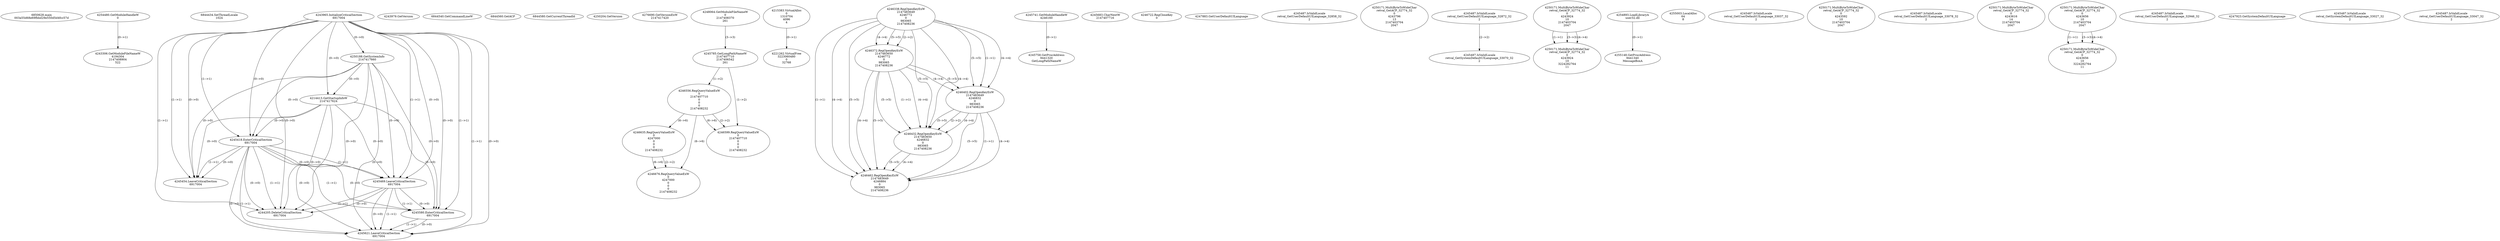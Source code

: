 // Global SCDG with merge call
digraph {
	0 [label="6850628.main
003a55d68e69fbbd29e550d5d4fcc57d"]
	1 [label="4254480.GetModuleHandleW
0"]
	2 [label="6844434.SetThreadLocale
1024"]
	3 [label="4243965.InitializeCriticalSection
6917004"]
	4 [label="4243979.GetVersion
"]
	5 [label="4250188.GetSystemInfo
2147417660"]
	3 -> 5 [label="(0-->0)"]
	6 [label="6844540.GetCommandLineW
"]
	7 [label="4214413.GetStartupInfoW
2147417624"]
	3 -> 7 [label="(0-->0)"]
	5 -> 7 [label="(0-->0)"]
	8 [label="6844560.GetACP
"]
	9 [label="6844580.GetCurrentThreadId
"]
	10 [label="4250204.GetVersion
"]
	11 [label="4276690.GetVersionExW
2147417420"]
	12 [label="4243306.GetModuleFileNameW
4194304
2147408904
522"]
	1 -> 12 [label="(0-->1)"]
	13 [label="4248064.GetModuleFileNameW
0
2147408370
261"]
	14 [label="4215383.VirtualAlloc
0
1310704
4096
4"]
	15 [label="4246338.RegOpenKeyExW
2147483649
4246772
0
983065
2147408236"]
	16 [label="4245741.GetModuleHandleW
4246160"]
	17 [label="4245758.GetProcAddress
9441320
GetLongPathNameW"]
	16 -> 17 [label="(0-->1)"]
	18 [label="4245785.GetLongPathNameW
2147407710
2147406542
261"]
	13 -> 18 [label="(3-->3)"]
	19 [label="4245683.CharNextW
2147407716"]
	20 [label="4246556.RegQueryValueExW
0
2147407710
0
0
0
2147408232"]
	18 -> 20 [label="(1-->2)"]
	21 [label="4246599.RegQueryValueExW
0
2147407710
0
0
0
2147408232"]
	18 -> 21 [label="(1-->2)"]
	20 -> 21 [label="(2-->2)"]
	20 -> 21 [label="(6-->6)"]
	22 [label="4246722.RegCloseKey
0"]
	23 [label="4247883.GetUserDefaultUILanguage
"]
	24 [label="4245418.EnterCriticalSection
6917004"]
	3 -> 24 [label="(1-->1)"]
	3 -> 24 [label="(0-->0)"]
	5 -> 24 [label="(0-->0)"]
	7 -> 24 [label="(0-->0)"]
	25 [label="4245469.LeaveCriticalSection
6917004"]
	3 -> 25 [label="(1-->1)"]
	24 -> 25 [label="(1-->1)"]
	3 -> 25 [label="(0-->0)"]
	5 -> 25 [label="(0-->0)"]
	7 -> 25 [label="(0-->0)"]
	24 -> 25 [label="(0-->0)"]
	26 [label="4245487.IsValidLocale
retval_GetUserDefaultUILanguage_32858_32
2"]
	27 [label="4250171.MultiByteToWideChar
retval_GetACP_32774_32
0
4243796
13
2147403704
2047"]
	28 [label="4246635.RegQueryValueExW
0
4247000
0
0
0
2147408232"]
	20 -> 28 [label="(6-->6)"]
	29 [label="4245487.IsValidLocale
retval_GetUserDefaultUILanguage_32872_32
2"]
	30 [label="4250171.MultiByteToWideChar
retval_GetACP_32774_32
0
4243924
10
2147403704
2047"]
	31 [label="4250171.MultiByteToWideChar
retval_GetACP_32774_32
0
4243924
10
3224282764
11"]
	30 -> 31 [label="(1-->1)"]
	30 -> 31 [label="(3-->3)"]
	30 -> 31 [label="(4-->4)"]
	32 [label="4254893.LoadLibraryA
user32.dll"]
	33 [label="4255003.LocalAlloc
64
8"]
	34 [label="4255148.GetProcAddress
9441340
MessageBoxA"]
	32 -> 34 [label="(0-->1)"]
	35 [label="4244205.DeleteCriticalSection
6917004"]
	3 -> 35 [label="(1-->1)"]
	24 -> 35 [label="(1-->1)"]
	25 -> 35 [label="(1-->1)"]
	3 -> 35 [label="(0-->0)"]
	5 -> 35 [label="(0-->0)"]
	7 -> 35 [label="(0-->0)"]
	24 -> 35 [label="(0-->0)"]
	25 -> 35 [label="(0-->0)"]
	36 [label="4221262.VirtualFree
3223060480
0
32768"]
	14 -> 36 [label="(0-->1)"]
	37 [label="4246372.RegOpenKeyExW
2147483650
4246772
0
983065
2147408236"]
	15 -> 37 [label="(2-->2)"]
	15 -> 37 [label="(4-->4)"]
	15 -> 37 [label="(5-->5)"]
	38 [label="4246402.RegOpenKeyExW
2147483649
4246832
0
983065
2147408236"]
	15 -> 38 [label="(1-->1)"]
	15 -> 38 [label="(4-->4)"]
	37 -> 38 [label="(4-->4)"]
	15 -> 38 [label="(5-->5)"]
	37 -> 38 [label="(5-->5)"]
	39 [label="4246432.RegOpenKeyExW
2147483650
4246832
0
983065
2147408236"]
	37 -> 39 [label="(1-->1)"]
	38 -> 39 [label="(2-->2)"]
	15 -> 39 [label="(4-->4)"]
	37 -> 39 [label="(4-->4)"]
	38 -> 39 [label="(4-->4)"]
	15 -> 39 [label="(5-->5)"]
	37 -> 39 [label="(5-->5)"]
	38 -> 39 [label="(5-->5)"]
	40 [label="4246462.RegOpenKeyExW
2147483649
4246884
0
983065
2147408236"]
	15 -> 40 [label="(1-->1)"]
	38 -> 40 [label="(1-->1)"]
	15 -> 40 [label="(4-->4)"]
	37 -> 40 [label="(4-->4)"]
	38 -> 40 [label="(4-->4)"]
	39 -> 40 [label="(4-->4)"]
	15 -> 40 [label="(5-->5)"]
	37 -> 40 [label="(5-->5)"]
	38 -> 40 [label="(5-->5)"]
	39 -> 40 [label="(5-->5)"]
	41 [label="4246676.RegQueryValueExW
0
4247000
0
0
0
2147408232"]
	28 -> 41 [label="(2-->2)"]
	20 -> 41 [label="(6-->6)"]
	28 -> 41 [label="(6-->6)"]
	42 [label="4245487.IsValidLocale
retval_GetUserDefaultUILanguage_33037_32
2"]
	43 [label="4250171.MultiByteToWideChar
retval_GetACP_32774_32
0
4243592
10
2147403704
2047"]
	44 [label="4245487.IsValidLocale
retval_GetUserDefaultUILanguage_33078_32
2"]
	45 [label="4250171.MultiByteToWideChar
retval_GetACP_32774_32
0
4243616
14
2147403704
2047"]
	46 [label="4250171.MultiByteToWideChar
retval_GetACP_32774_32
0
4243656
10
2147403704
2047"]
	47 [label="4250171.MultiByteToWideChar
retval_GetACP_32774_32
0
4243656
10
3224282764
11"]
	46 -> 47 [label="(1-->1)"]
	46 -> 47 [label="(3-->3)"]
	46 -> 47 [label="(4-->4)"]
	48 [label="4245487.IsValidLocale
retval_GetUserDefaultUILanguage_32946_32
2"]
	49 [label="4245454.LeaveCriticalSection
6917004"]
	3 -> 49 [label="(1-->1)"]
	24 -> 49 [label="(1-->1)"]
	3 -> 49 [label="(0-->0)"]
	5 -> 49 [label="(0-->0)"]
	7 -> 49 [label="(0-->0)"]
	24 -> 49 [label="(0-->0)"]
	50 [label="4247923.GetSystemDefaultUILanguage
"]
	51 [label="4245487.IsValidLocale
retval_GetSystemDefaultUILanguage_33027_32
2"]
	52 [label="4245580.EnterCriticalSection
6917004"]
	3 -> 52 [label="(1-->1)"]
	24 -> 52 [label="(1-->1)"]
	25 -> 52 [label="(1-->1)"]
	3 -> 52 [label="(0-->0)"]
	5 -> 52 [label="(0-->0)"]
	7 -> 52 [label="(0-->0)"]
	24 -> 52 [label="(0-->0)"]
	25 -> 52 [label="(0-->0)"]
	53 [label="4245621.LeaveCriticalSection
6917004"]
	3 -> 53 [label="(1-->1)"]
	24 -> 53 [label="(1-->1)"]
	25 -> 53 [label="(1-->1)"]
	52 -> 53 [label="(1-->1)"]
	3 -> 53 [label="(0-->0)"]
	5 -> 53 [label="(0-->0)"]
	7 -> 53 [label="(0-->0)"]
	24 -> 53 [label="(0-->0)"]
	25 -> 53 [label="(0-->0)"]
	52 -> 53 [label="(0-->0)"]
	54 [label="4245487.IsValidLocale
retval_GetSystemDefaultUILanguage_33070_32
2"]
	29 -> 54 [label="(2-->2)"]
	55 [label="4245487.IsValidLocale
retval_GetUserDefaultUILanguage_33047_32
2"]
}
